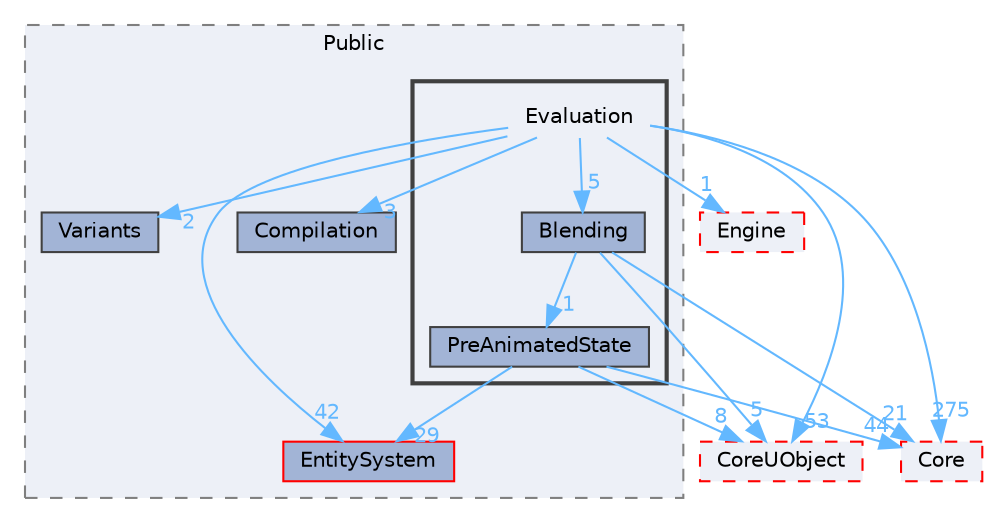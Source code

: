 digraph "Evaluation"
{
 // INTERACTIVE_SVG=YES
 // LATEX_PDF_SIZE
  bgcolor="transparent";
  edge [fontname=Helvetica,fontsize=10,labelfontname=Helvetica,labelfontsize=10];
  node [fontname=Helvetica,fontsize=10,shape=box,height=0.2,width=0.4];
  compound=true
  subgraph clusterdir_e91b7eabbe3727cf625790e36a8d5a32 {
    graph [ bgcolor="#edf0f7", pencolor="grey50", label="Public", fontname=Helvetica,fontsize=10 style="filled,dashed", URL="dir_e91b7eabbe3727cf625790e36a8d5a32.html",tooltip=""]
  dir_3693a8086c5c0fe3a2c338d9152df141 [label="Compilation", fillcolor="#a2b4d6", color="grey25", style="filled", URL="dir_3693a8086c5c0fe3a2c338d9152df141.html",tooltip=""];
  dir_685c8133cbb96f97523a35d6346418e2 [label="Variants", fillcolor="#a2b4d6", color="grey25", style="filled", URL="dir_685c8133cbb96f97523a35d6346418e2.html",tooltip=""];
  dir_9f169b765d162de32ed1ea56a894739d [label="EntitySystem", fillcolor="#a2b4d6", color="red", style="filled", URL="dir_9f169b765d162de32ed1ea56a894739d.html",tooltip=""];
  subgraph clusterdir_ad9db97873ecde8366165bafb7255980 {
    graph [ bgcolor="#edf0f7", pencolor="grey25", label="", fontname=Helvetica,fontsize=10 style="filled,bold", URL="dir_ad9db97873ecde8366165bafb7255980.html",tooltip=""]
    dir_ad9db97873ecde8366165bafb7255980 [shape=plaintext, label="Evaluation"];
  dir_4f81605bbde44219a0a22ef4b0421e91 [label="Blending", fillcolor="#a2b4d6", color="grey25", style="filled", URL="dir_4f81605bbde44219a0a22ef4b0421e91.html",tooltip=""];
  dir_9156de98903f3f1d42f0b7c50884d47d [label="PreAnimatedState", fillcolor="#a2b4d6", color="grey25", style="filled", URL="dir_9156de98903f3f1d42f0b7c50884d47d.html",tooltip=""];
  }
  }
  dir_0e6cddcc9caa1238c7f3774224afaa45 [label="Core", fillcolor="#edf0f7", color="red", style="filled,dashed", URL="dir_0e6cddcc9caa1238c7f3774224afaa45.html",tooltip=""];
  dir_4c499e5e32e2b4479ad7e552df73eeae [label="CoreUObject", fillcolor="#edf0f7", color="red", style="filled,dashed", URL="dir_4c499e5e32e2b4479ad7e552df73eeae.html",tooltip=""];
  dir_fdf6aa5c3cf3805bb958134448d60562 [label="Engine", fillcolor="#edf0f7", color="red", style="filled,dashed", URL="dir_fdf6aa5c3cf3805bb958134448d60562.html",tooltip=""];
  dir_ad9db97873ecde8366165bafb7255980->dir_0e6cddcc9caa1238c7f3774224afaa45 [headlabel="275", labeldistance=1.5 headhref="dir_000373_000266.html" href="dir_000373_000266.html" color="steelblue1" fontcolor="steelblue1"];
  dir_ad9db97873ecde8366165bafb7255980->dir_3693a8086c5c0fe3a2c338d9152df141 [headlabel="3", labeldistance=1.5 headhref="dir_000373_000220.html" href="dir_000373_000220.html" color="steelblue1" fontcolor="steelblue1"];
  dir_ad9db97873ecde8366165bafb7255980->dir_4c499e5e32e2b4479ad7e552df73eeae [headlabel="53", labeldistance=1.5 headhref="dir_000373_000268.html" href="dir_000373_000268.html" color="steelblue1" fontcolor="steelblue1"];
  dir_ad9db97873ecde8366165bafb7255980->dir_4f81605bbde44219a0a22ef4b0421e91 [headlabel="5", labeldistance=1.5 headhref="dir_000373_000098.html" href="dir_000373_000098.html" color="steelblue1" fontcolor="steelblue1"];
  dir_ad9db97873ecde8366165bafb7255980->dir_685c8133cbb96f97523a35d6346418e2 [headlabel="2", labeldistance=1.5 headhref="dir_000373_001243.html" href="dir_000373_001243.html" color="steelblue1" fontcolor="steelblue1"];
  dir_ad9db97873ecde8366165bafb7255980->dir_9f169b765d162de32ed1ea56a894739d [headlabel="42", labeldistance=1.5 headhref="dir_000373_000369.html" href="dir_000373_000369.html" color="steelblue1" fontcolor="steelblue1"];
  dir_ad9db97873ecde8366165bafb7255980->dir_fdf6aa5c3cf3805bb958134448d60562 [headlabel="1", labeldistance=1.5 headhref="dir_000373_000366.html" href="dir_000373_000366.html" color="steelblue1" fontcolor="steelblue1"];
  dir_4f81605bbde44219a0a22ef4b0421e91->dir_0e6cddcc9caa1238c7f3774224afaa45 [headlabel="21", labeldistance=1.5 headhref="dir_000098_000266.html" href="dir_000098_000266.html" color="steelblue1" fontcolor="steelblue1"];
  dir_4f81605bbde44219a0a22ef4b0421e91->dir_4c499e5e32e2b4479ad7e552df73eeae [headlabel="5", labeldistance=1.5 headhref="dir_000098_000268.html" href="dir_000098_000268.html" color="steelblue1" fontcolor="steelblue1"];
  dir_4f81605bbde44219a0a22ef4b0421e91->dir_9156de98903f3f1d42f0b7c50884d47d [headlabel="1", labeldistance=1.5 headhref="dir_000098_000764.html" href="dir_000098_000764.html" color="steelblue1" fontcolor="steelblue1"];
  dir_9156de98903f3f1d42f0b7c50884d47d->dir_0e6cddcc9caa1238c7f3774224afaa45 [headlabel="44", labeldistance=1.5 headhref="dir_000764_000266.html" href="dir_000764_000266.html" color="steelblue1" fontcolor="steelblue1"];
  dir_9156de98903f3f1d42f0b7c50884d47d->dir_4c499e5e32e2b4479ad7e552df73eeae [headlabel="8", labeldistance=1.5 headhref="dir_000764_000268.html" href="dir_000764_000268.html" color="steelblue1" fontcolor="steelblue1"];
  dir_9156de98903f3f1d42f0b7c50884d47d->dir_9f169b765d162de32ed1ea56a894739d [headlabel="29", labeldistance=1.5 headhref="dir_000764_000369.html" href="dir_000764_000369.html" color="steelblue1" fontcolor="steelblue1"];
}
